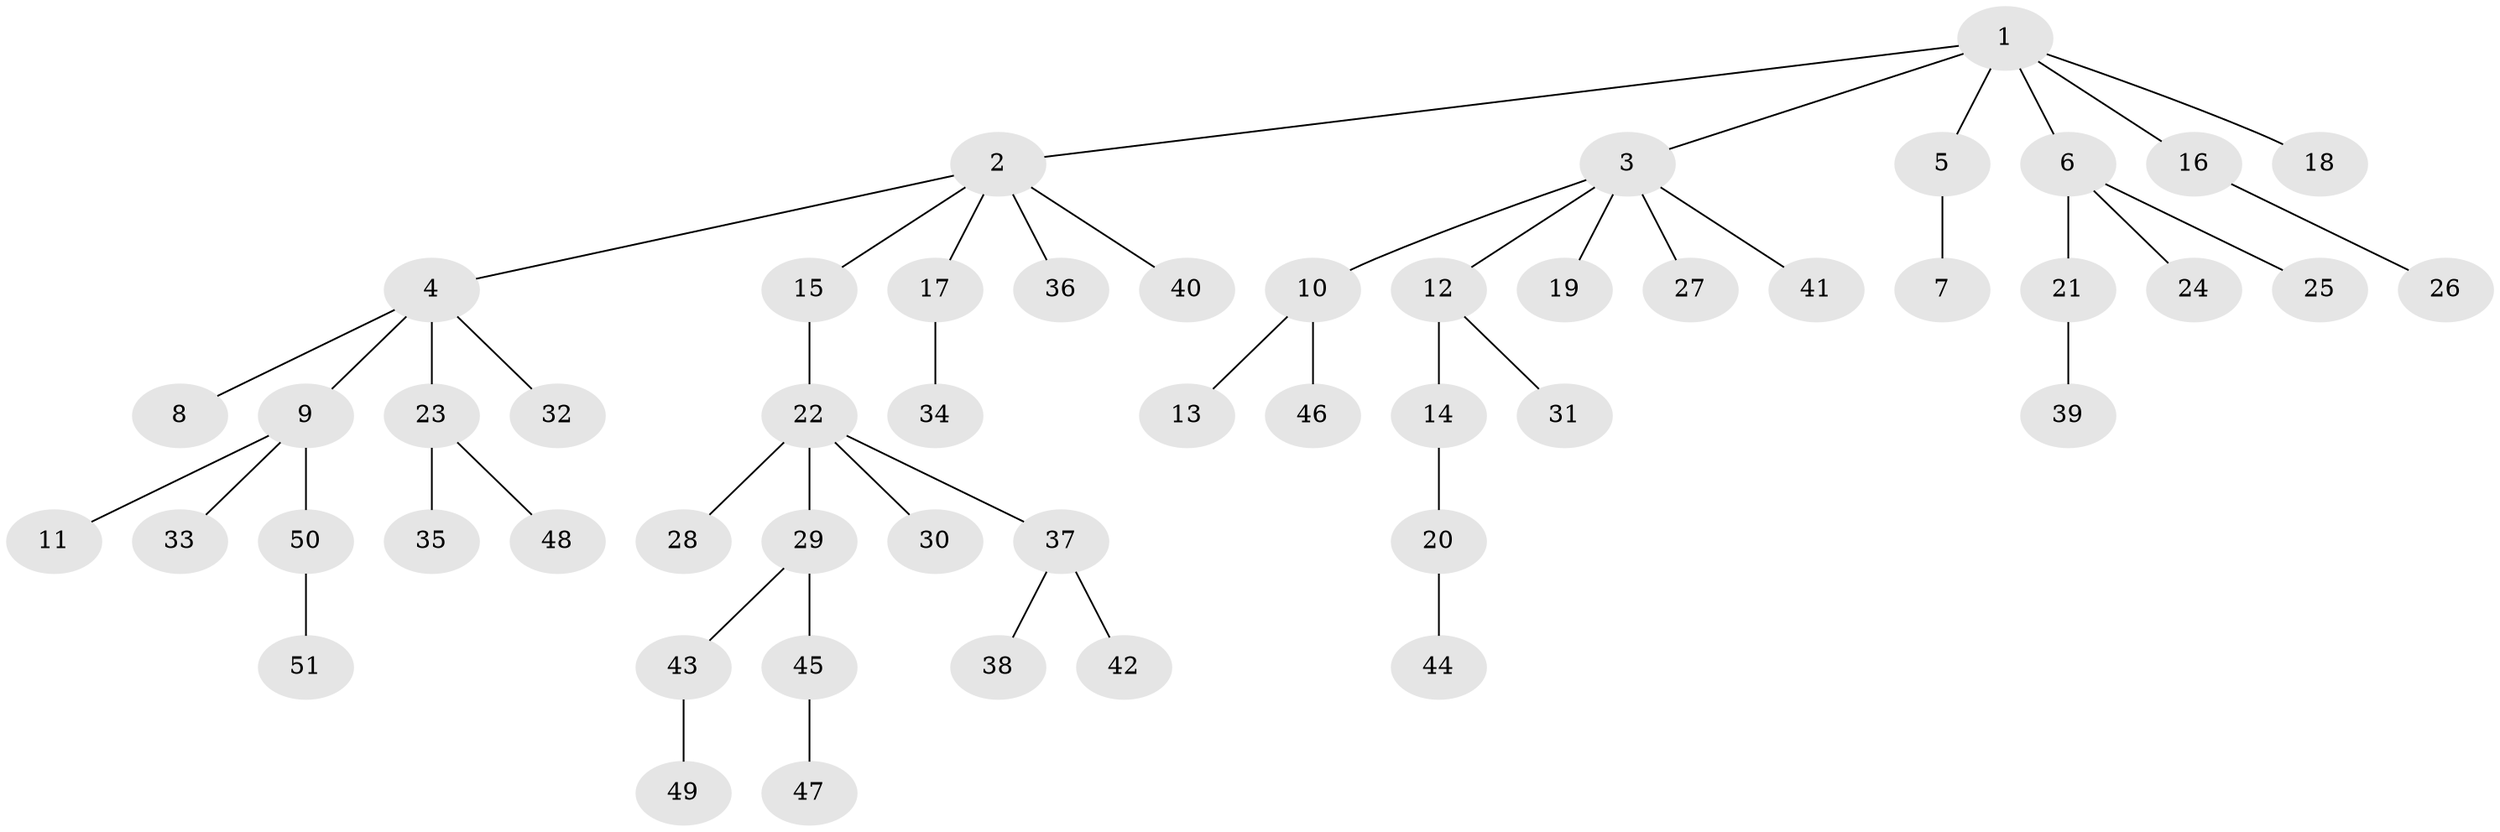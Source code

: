 // Generated by graph-tools (version 1.1) at 2025/50/03/09/25 03:50:25]
// undirected, 51 vertices, 50 edges
graph export_dot {
graph [start="1"]
  node [color=gray90,style=filled];
  1;
  2;
  3;
  4;
  5;
  6;
  7;
  8;
  9;
  10;
  11;
  12;
  13;
  14;
  15;
  16;
  17;
  18;
  19;
  20;
  21;
  22;
  23;
  24;
  25;
  26;
  27;
  28;
  29;
  30;
  31;
  32;
  33;
  34;
  35;
  36;
  37;
  38;
  39;
  40;
  41;
  42;
  43;
  44;
  45;
  46;
  47;
  48;
  49;
  50;
  51;
  1 -- 2;
  1 -- 3;
  1 -- 5;
  1 -- 6;
  1 -- 16;
  1 -- 18;
  2 -- 4;
  2 -- 15;
  2 -- 17;
  2 -- 36;
  2 -- 40;
  3 -- 10;
  3 -- 12;
  3 -- 19;
  3 -- 27;
  3 -- 41;
  4 -- 8;
  4 -- 9;
  4 -- 23;
  4 -- 32;
  5 -- 7;
  6 -- 21;
  6 -- 24;
  6 -- 25;
  9 -- 11;
  9 -- 33;
  9 -- 50;
  10 -- 13;
  10 -- 46;
  12 -- 14;
  12 -- 31;
  14 -- 20;
  15 -- 22;
  16 -- 26;
  17 -- 34;
  20 -- 44;
  21 -- 39;
  22 -- 28;
  22 -- 29;
  22 -- 30;
  22 -- 37;
  23 -- 35;
  23 -- 48;
  29 -- 43;
  29 -- 45;
  37 -- 38;
  37 -- 42;
  43 -- 49;
  45 -- 47;
  50 -- 51;
}
